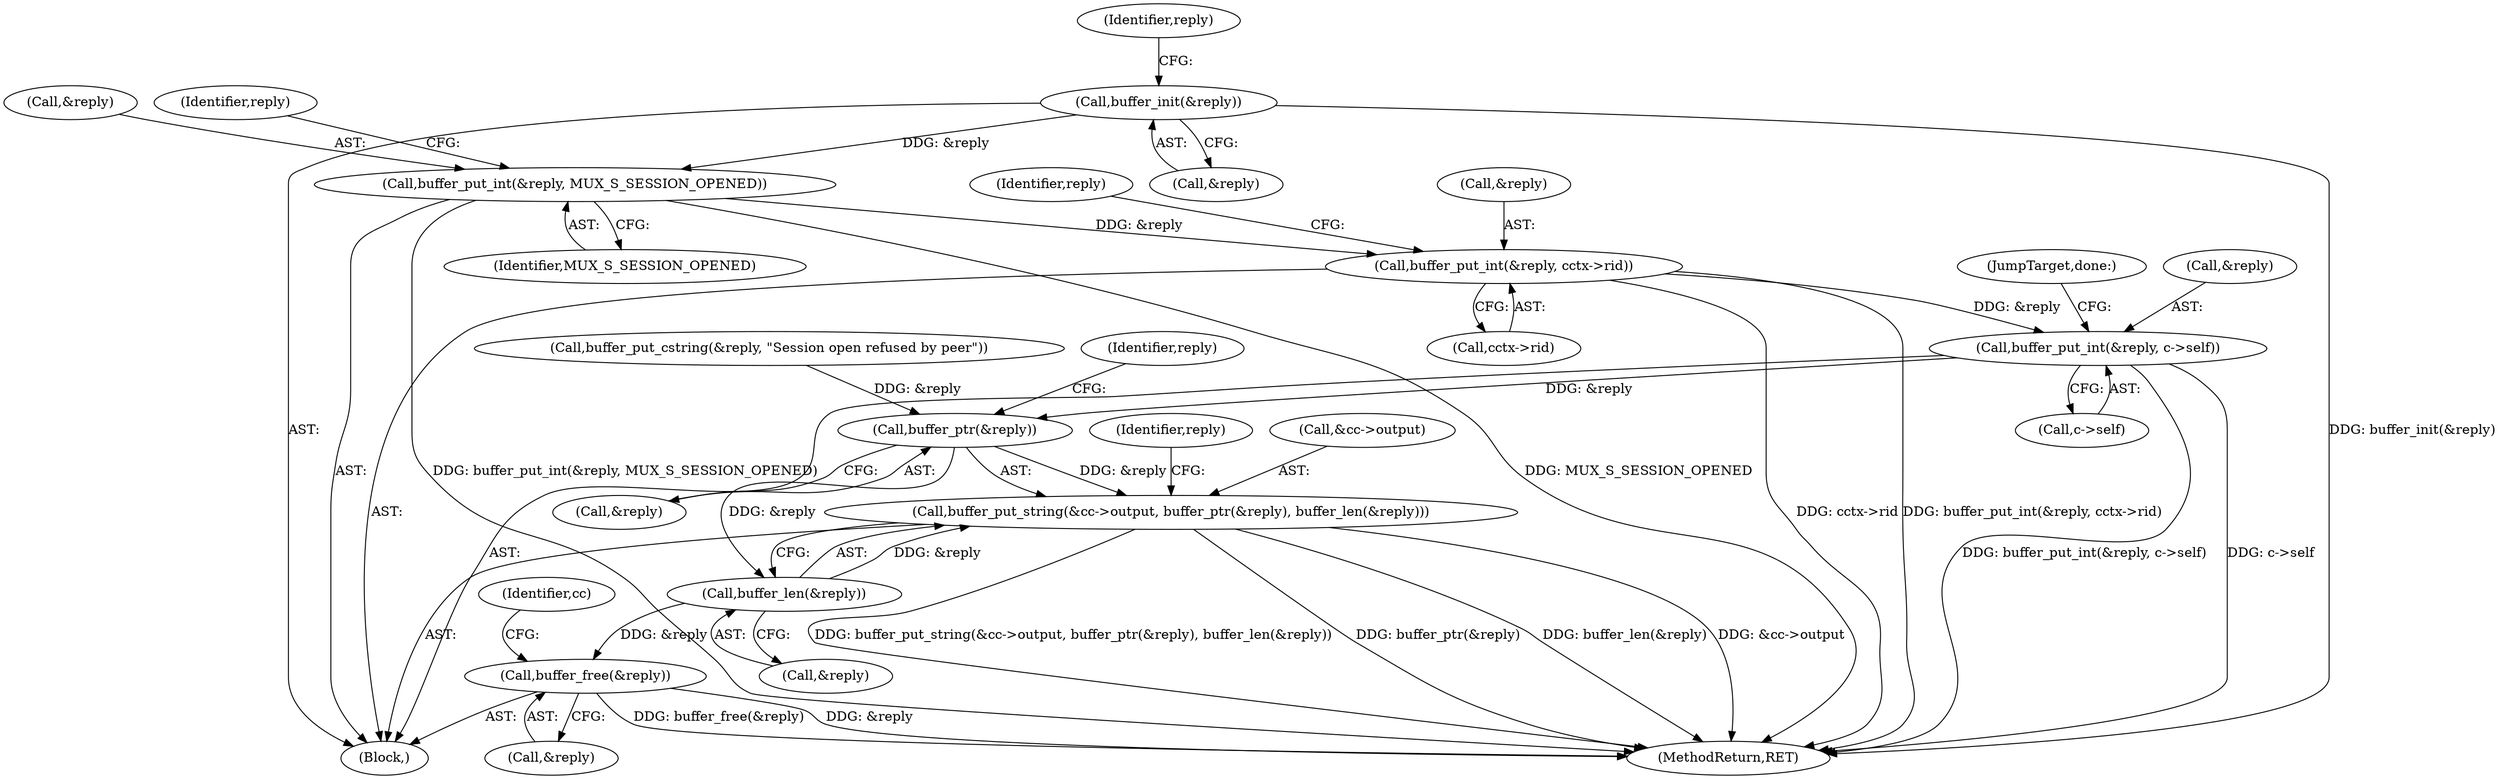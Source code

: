 digraph "0_mindrot_ed4ce82dbfa8a3a3c8ea6fa0db113c71e234416c_0@pointer" {
"1000281" [label="(Call,buffer_put_int(&reply, c->self))"];
"1000275" [label="(Call,buffer_put_int(&reply, cctx->rid))"];
"1000271" [label="(Call,buffer_put_int(&reply, MUX_S_SESSION_OPENED))"];
"1000268" [label="(Call,buffer_init(&reply))"];
"1000293" [label="(Call,buffer_ptr(&reply))"];
"1000288" [label="(Call,buffer_put_string(&cc->output, buffer_ptr(&reply), buffer_len(&reply)))"];
"1000296" [label="(Call,buffer_len(&reply))"];
"1000299" [label="(Call,buffer_free(&reply))"];
"1000365" [label="(MethodReturn,RET)"];
"1000281" [label="(Call,buffer_put_int(&reply, c->self))"];
"1000175" [label="(Call,buffer_put_cstring(&reply, \"Session open refused by peer\"))"];
"1000296" [label="(Call,buffer_len(&reply))"];
"1000272" [label="(Call,&reply)"];
"1000294" [label="(Call,&reply)"];
"1000282" [label="(Call,&reply)"];
"1000283" [label="(Identifier,reply)"];
"1000268" [label="(Call,buffer_init(&reply))"];
"1000273" [label="(Identifier,reply)"];
"1000300" [label="(Call,&reply)"];
"1000284" [label="(Call,c->self)"];
"1000301" [label="(Identifier,reply)"];
"1000111" [label="(Block,)"];
"1000275" [label="(Call,buffer_put_int(&reply, cctx->rid))"];
"1000274" [label="(Identifier,MUX_S_SESSION_OPENED)"];
"1000297" [label="(Call,&reply)"];
"1000287" [label="(JumpTarget,done:)"];
"1000298" [label="(Identifier,reply)"];
"1000276" [label="(Call,&reply)"];
"1000305" [label="(Identifier,cc)"];
"1000271" [label="(Call,buffer_put_int(&reply, MUX_S_SESSION_OPENED))"];
"1000269" [label="(Call,&reply)"];
"1000288" [label="(Call,buffer_put_string(&cc->output, buffer_ptr(&reply), buffer_len(&reply)))"];
"1000289" [label="(Call,&cc->output)"];
"1000278" [label="(Call,cctx->rid)"];
"1000277" [label="(Identifier,reply)"];
"1000299" [label="(Call,buffer_free(&reply))"];
"1000293" [label="(Call,buffer_ptr(&reply))"];
"1000281" -> "1000111"  [label="AST: "];
"1000281" -> "1000284"  [label="CFG: "];
"1000282" -> "1000281"  [label="AST: "];
"1000284" -> "1000281"  [label="AST: "];
"1000287" -> "1000281"  [label="CFG: "];
"1000281" -> "1000365"  [label="DDG: c->self"];
"1000281" -> "1000365"  [label="DDG: buffer_put_int(&reply, c->self)"];
"1000275" -> "1000281"  [label="DDG: &reply"];
"1000281" -> "1000293"  [label="DDG: &reply"];
"1000275" -> "1000111"  [label="AST: "];
"1000275" -> "1000278"  [label="CFG: "];
"1000276" -> "1000275"  [label="AST: "];
"1000278" -> "1000275"  [label="AST: "];
"1000283" -> "1000275"  [label="CFG: "];
"1000275" -> "1000365"  [label="DDG: buffer_put_int(&reply, cctx->rid)"];
"1000275" -> "1000365"  [label="DDG: cctx->rid"];
"1000271" -> "1000275"  [label="DDG: &reply"];
"1000271" -> "1000111"  [label="AST: "];
"1000271" -> "1000274"  [label="CFG: "];
"1000272" -> "1000271"  [label="AST: "];
"1000274" -> "1000271"  [label="AST: "];
"1000277" -> "1000271"  [label="CFG: "];
"1000271" -> "1000365"  [label="DDG: MUX_S_SESSION_OPENED"];
"1000271" -> "1000365"  [label="DDG: buffer_put_int(&reply, MUX_S_SESSION_OPENED)"];
"1000268" -> "1000271"  [label="DDG: &reply"];
"1000268" -> "1000111"  [label="AST: "];
"1000268" -> "1000269"  [label="CFG: "];
"1000269" -> "1000268"  [label="AST: "];
"1000273" -> "1000268"  [label="CFG: "];
"1000268" -> "1000365"  [label="DDG: buffer_init(&reply)"];
"1000293" -> "1000288"  [label="AST: "];
"1000293" -> "1000294"  [label="CFG: "];
"1000294" -> "1000293"  [label="AST: "];
"1000298" -> "1000293"  [label="CFG: "];
"1000293" -> "1000288"  [label="DDG: &reply"];
"1000175" -> "1000293"  [label="DDG: &reply"];
"1000293" -> "1000296"  [label="DDG: &reply"];
"1000288" -> "1000111"  [label="AST: "];
"1000288" -> "1000296"  [label="CFG: "];
"1000289" -> "1000288"  [label="AST: "];
"1000296" -> "1000288"  [label="AST: "];
"1000301" -> "1000288"  [label="CFG: "];
"1000288" -> "1000365"  [label="DDG: buffer_ptr(&reply)"];
"1000288" -> "1000365"  [label="DDG: buffer_len(&reply)"];
"1000288" -> "1000365"  [label="DDG: &cc->output"];
"1000288" -> "1000365"  [label="DDG: buffer_put_string(&cc->output, buffer_ptr(&reply), buffer_len(&reply))"];
"1000296" -> "1000288"  [label="DDG: &reply"];
"1000296" -> "1000297"  [label="CFG: "];
"1000297" -> "1000296"  [label="AST: "];
"1000296" -> "1000299"  [label="DDG: &reply"];
"1000299" -> "1000111"  [label="AST: "];
"1000299" -> "1000300"  [label="CFG: "];
"1000300" -> "1000299"  [label="AST: "];
"1000305" -> "1000299"  [label="CFG: "];
"1000299" -> "1000365"  [label="DDG: buffer_free(&reply)"];
"1000299" -> "1000365"  [label="DDG: &reply"];
}
